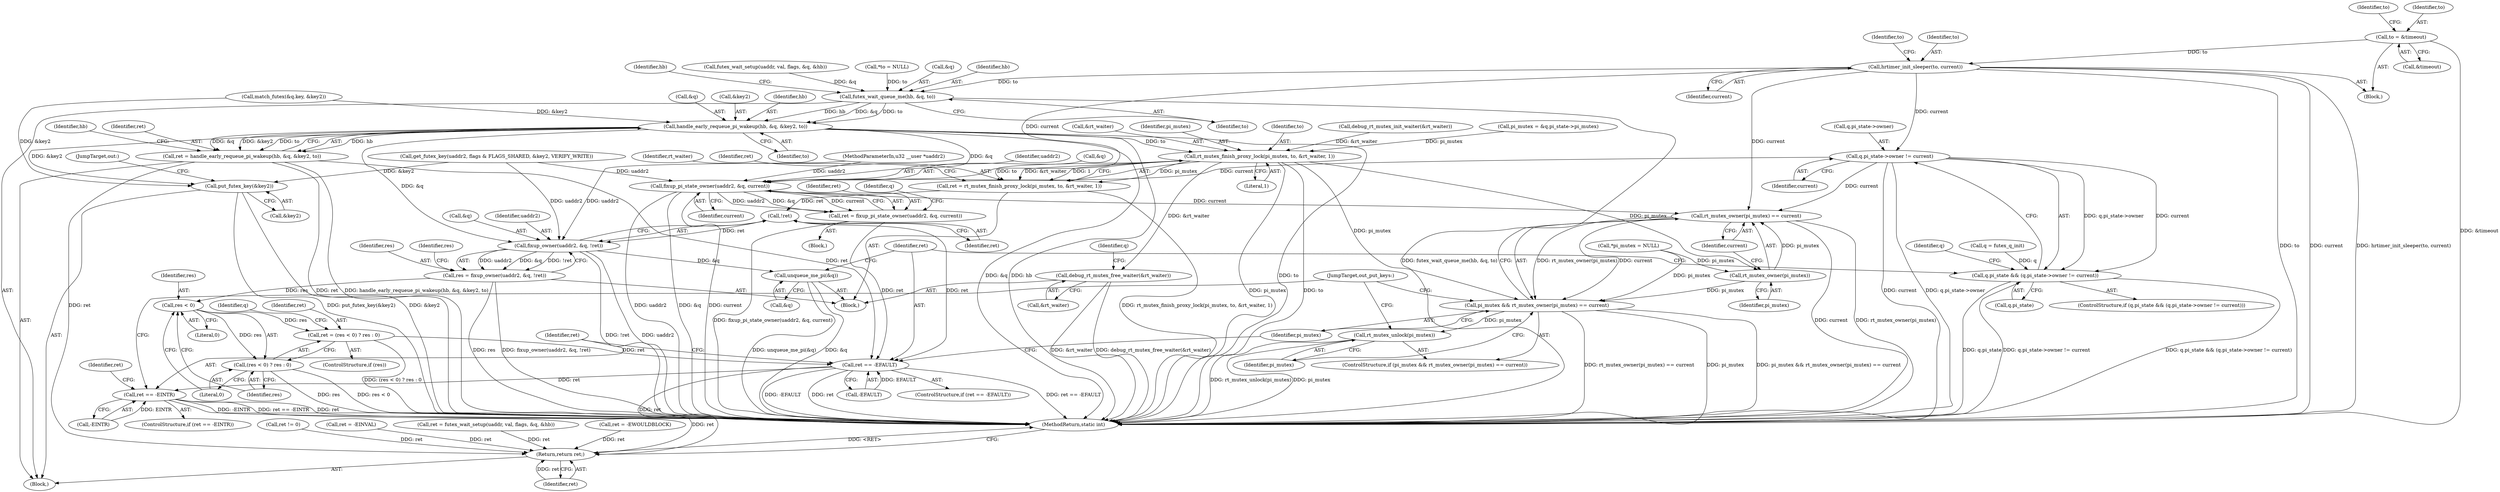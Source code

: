 digraph "0_linux_e9c243a5a6de0be8e584c604d353412584b592f8_0@pointer" {
"1000158" [label="(Call,to = &timeout)"];
"1000174" [label="(Call,hrtimer_init_sleeper(to, current))"];
"1000265" [label="(Call,futex_wait_queue_me(hb, &q, to))"];
"1000277" [label="(Call,handle_early_requeue_pi_wakeup(hb, &q, &key2, to))"];
"1000275" [label="(Call,ret = handle_early_requeue_pi_wakeup(hb, &q, &key2, to))"];
"1000378" [label="(Call,ret == -EFAULT)"];
"1000394" [label="(Call,ret == -EINTR)"];
"1000427" [label="(Return,return ret;)"];
"1000317" [label="(Call,fixup_pi_state_owner(uaddr2, &q, current))"];
"1000315" [label="(Call,ret = fixup_pi_state_owner(uaddr2, &q, current))"];
"1000386" [label="(Call,rt_mutex_owner(pi_mutex) == current)"];
"1000384" [label="(Call,pi_mutex && rt_mutex_owner(pi_mutex) == current)"];
"1000390" [label="(Call,rt_mutex_unlock(pi_mutex))"];
"1000343" [label="(Call,rt_mutex_finish_proxy_lock(pi_mutex, to, &rt_waiter, 1))"];
"1000341" [label="(Call,ret = rt_mutex_finish_proxy_lock(pi_mutex, to, &rt_waiter, 1))"];
"1000362" [label="(Call,!ret)"];
"1000358" [label="(Call,fixup_owner(uaddr2, &q, !ret))"];
"1000356" [label="(Call,res = fixup_owner(uaddr2, &q, !ret))"];
"1000369" [label="(Call,res < 0)"];
"1000366" [label="(Call,ret = (res < 0) ? res : 0)"];
"1000368" [label="(Call,(res < 0) ? res : 0)"];
"1000374" [label="(Call,unqueue_me_pi(&q))"];
"1000349" [label="(Call,debug_rt_mutex_free_waiter(&rt_waiter))"];
"1000387" [label="(Call,rt_mutex_owner(pi_mutex))"];
"1000410" [label="(Call,put_futex_key(&key2))"];
"1000303" [label="(Call,q.pi_state->owner != current)"];
"1000299" [label="(Call,q.pi_state && (q.pi_state->owner != current))"];
"1000385" [label="(Identifier,pi_mutex)"];
"1000128" [label="(Call,*pi_mutex = NULL)"];
"1000315" [label="(Call,ret = fixup_pi_state_owner(uaddr2, &q, current))"];
"1000349" [label="(Call,debug_rt_mutex_free_waiter(&rt_waiter))"];
"1000362" [label="(Call,!ret)"];
"1000273" [label="(Identifier,hb)"];
"1000137" [label="(Call,q = futex_q_init)"];
"1000386" [label="(Call,rt_mutex_owner(pi_mutex) == current)"];
"1000373" [label="(Literal,0)"];
"1000380" [label="(Call,-EFAULT)"];
"1000277" [label="(Call,handle_early_requeue_pi_wakeup(hb, &q, &key2, to))"];
"1000390" [label="(Call,rt_mutex_unlock(pi_mutex))"];
"1000346" [label="(Call,&rt_waiter)"];
"1000217" [label="(Call,ret != 0)"];
"1000410" [label="(Call,put_futex_key(&key2))"];
"1000240" [label="(Call,futex_wait_setup(uaddr, val, flags, &q, &hb))"];
"1000344" [label="(Identifier,pi_mutex)"];
"1000265" [label="(Call,futex_wait_queue_me(hb, &q, to))"];
"1000304" [label="(Call,q.pi_state->owner)"];
"1000275" [label="(Call,ret = handle_early_requeue_pi_wakeup(hb, &q, &key2, to))"];
"1000176" [label="(Identifier,current)"];
"1000313" [label="(Identifier,q)"];
"1000356" [label="(Call,res = fixup_owner(uaddr2, &q, !ret))"];
"1000395" [label="(Identifier,ret)"];
"1000379" [label="(Identifier,ret)"];
"1000123" [label="(Call,*to = NULL)"];
"1000287" [label="(Identifier,hb)"];
"1000321" [label="(Identifier,current)"];
"1000319" [label="(Call,&q)"];
"1000367" [label="(Identifier,ret)"];
"1000252" [label="(Call,match_futex(&q.key, &key2))"];
"1000371" [label="(Literal,0)"];
"1000120" [label="(Block,)"];
"1000119" [label="(MethodParameterIn,u32 __user *uaddr2)"];
"1000309" [label="(Identifier,current)"];
"1000160" [label="(Call,&timeout)"];
"1000375" [label="(Call,&q)"];
"1000341" [label="(Call,ret = rt_mutex_finish_proxy_lock(pi_mutex, to, &rt_waiter, 1))"];
"1000428" [label="(Identifier,ret)"];
"1000400" [label="(Identifier,ret)"];
"1000383" [label="(ControlStructure,if (pi_mutex && rt_mutex_owner(pi_mutex) == current))"];
"1000365" [label="(Identifier,res)"];
"1000343" [label="(Call,rt_mutex_finish_proxy_lock(pi_mutex, to, &rt_waiter, 1))"];
"1000260" [label="(Call,ret = -EINVAL)"];
"1000378" [label="(Call,ret == -EFAULT)"];
"1000310" [label="(Block,)"];
"1000351" [label="(Identifier,rt_waiter)"];
"1000318" [label="(Identifier,uaddr2)"];
"1000279" [label="(Call,&q)"];
"1000348" [label="(Literal,1)"];
"1000387" [label="(Call,rt_mutex_owner(pi_mutex))"];
"1000175" [label="(Identifier,to)"];
"1000370" [label="(Identifier,res)"];
"1000427" [label="(Return,return ret;)"];
"1000345" [label="(Identifier,to)"];
"1000281" [label="(Call,&key2)"];
"1000360" [label="(Call,&q)"];
"1000372" [label="(Identifier,res)"];
"1000157" [label="(Block,)"];
"1000303" [label="(Call,q.pi_state->owner != current)"];
"1000359" [label="(Identifier,uaddr2)"];
"1000354" [label="(Identifier,q)"];
"1000393" [label="(ControlStructure,if (ret == -EINTR))"];
"1000376" [label="(Identifier,q)"];
"1000299" [label="(Call,q.pi_state && (q.pi_state->owner != current))"];
"1000300" [label="(Call,q.pi_state)"];
"1000269" [label="(Identifier,to)"];
"1000358" [label="(Call,fixup_owner(uaddr2, &q, !ret))"];
"1000283" [label="(Identifier,to)"];
"1000368" [label="(Call,(res < 0) ? res : 0)"];
"1000174" [label="(Call,hrtimer_init_sleeper(to, current))"];
"1000276" [label="(Identifier,ret)"];
"1000317" [label="(Call,fixup_pi_state_owner(uaddr2, &q, current))"];
"1000394" [label="(Call,ret == -EINTR)"];
"1000158" [label="(Call,to = &timeout)"];
"1000403" [label="(JumpTarget,out_put_keys:)"];
"1000389" [label="(Identifier,current)"];
"1000384" [label="(Call,pi_mutex && rt_mutex_owner(pi_mutex) == current)"];
"1000342" [label="(Identifier,ret)"];
"1000324" [label="(Identifier,q)"];
"1000369" [label="(Call,res < 0)"];
"1000364" [label="(ControlStructure,if (res))"];
"1000278" [label="(Identifier,hb)"];
"1000327" [label="(Block,)"];
"1000388" [label="(Identifier,pi_mutex)"];
"1000413" [label="(JumpTarget,out:)"];
"1000374" [label="(Call,unqueue_me_pi(&q))"];
"1000316" [label="(Identifier,ret)"];
"1000267" [label="(Call,&q)"];
"1000411" [label="(Call,&key2)"];
"1000180" [label="(Identifier,to)"];
"1000165" [label="(Identifier,to)"];
"1000298" [label="(ControlStructure,if (q.pi_state && (q.pi_state->owner != current)))"];
"1000391" [label="(Identifier,pi_mutex)"];
"1000396" [label="(Call,-EINTR)"];
"1000266" [label="(Identifier,hb)"];
"1000207" [label="(Call,get_futex_key(uaddr2, flags & FLAGS_SHARED, &key2, VERIFY_WRITE))"];
"1000159" [label="(Identifier,to)"];
"1000187" [label="(Call,debug_rt_mutex_init_waiter(&rt_waiter))"];
"1000377" [label="(ControlStructure,if (ret == -EFAULT))"];
"1000429" [label="(MethodReturn,static int)"];
"1000350" [label="(Call,&rt_waiter)"];
"1000238" [label="(Call,ret = futex_wait_setup(uaddr, val, flags, &q, &hb))"];
"1000399" [label="(Call,ret = -EWOULDBLOCK)"];
"1000357" [label="(Identifier,res)"];
"1000333" [label="(Call,pi_mutex = &q.pi_state->pi_mutex)"];
"1000363" [label="(Identifier,ret)"];
"1000366" [label="(Call,ret = (res < 0) ? res : 0)"];
"1000158" -> "1000157"  [label="AST: "];
"1000158" -> "1000160"  [label="CFG: "];
"1000159" -> "1000158"  [label="AST: "];
"1000160" -> "1000158"  [label="AST: "];
"1000165" -> "1000158"  [label="CFG: "];
"1000158" -> "1000429"  [label="DDG: &timeout"];
"1000158" -> "1000174"  [label="DDG: to"];
"1000174" -> "1000157"  [label="AST: "];
"1000174" -> "1000176"  [label="CFG: "];
"1000175" -> "1000174"  [label="AST: "];
"1000176" -> "1000174"  [label="AST: "];
"1000180" -> "1000174"  [label="CFG: "];
"1000174" -> "1000429"  [label="DDG: current"];
"1000174" -> "1000429"  [label="DDG: hrtimer_init_sleeper(to, current)"];
"1000174" -> "1000429"  [label="DDG: to"];
"1000174" -> "1000265"  [label="DDG: to"];
"1000174" -> "1000303"  [label="DDG: current"];
"1000174" -> "1000317"  [label="DDG: current"];
"1000174" -> "1000386"  [label="DDG: current"];
"1000265" -> "1000120"  [label="AST: "];
"1000265" -> "1000269"  [label="CFG: "];
"1000266" -> "1000265"  [label="AST: "];
"1000267" -> "1000265"  [label="AST: "];
"1000269" -> "1000265"  [label="AST: "];
"1000273" -> "1000265"  [label="CFG: "];
"1000265" -> "1000429"  [label="DDG: futex_wait_queue_me(hb, &q, to)"];
"1000240" -> "1000265"  [label="DDG: &q"];
"1000123" -> "1000265"  [label="DDG: to"];
"1000265" -> "1000277"  [label="DDG: hb"];
"1000265" -> "1000277"  [label="DDG: &q"];
"1000265" -> "1000277"  [label="DDG: to"];
"1000277" -> "1000275"  [label="AST: "];
"1000277" -> "1000283"  [label="CFG: "];
"1000278" -> "1000277"  [label="AST: "];
"1000279" -> "1000277"  [label="AST: "];
"1000281" -> "1000277"  [label="AST: "];
"1000283" -> "1000277"  [label="AST: "];
"1000275" -> "1000277"  [label="CFG: "];
"1000277" -> "1000429"  [label="DDG: hb"];
"1000277" -> "1000429"  [label="DDG: to"];
"1000277" -> "1000429"  [label="DDG: &q"];
"1000277" -> "1000275"  [label="DDG: hb"];
"1000277" -> "1000275"  [label="DDG: &q"];
"1000277" -> "1000275"  [label="DDG: &key2"];
"1000277" -> "1000275"  [label="DDG: to"];
"1000252" -> "1000277"  [label="DDG: &key2"];
"1000277" -> "1000317"  [label="DDG: &q"];
"1000277" -> "1000343"  [label="DDG: to"];
"1000277" -> "1000358"  [label="DDG: &q"];
"1000277" -> "1000410"  [label="DDG: &key2"];
"1000275" -> "1000120"  [label="AST: "];
"1000276" -> "1000275"  [label="AST: "];
"1000287" -> "1000275"  [label="CFG: "];
"1000275" -> "1000429"  [label="DDG: ret"];
"1000275" -> "1000429"  [label="DDG: handle_early_requeue_pi_wakeup(hb, &q, &key2, to)"];
"1000275" -> "1000378"  [label="DDG: ret"];
"1000275" -> "1000427"  [label="DDG: ret"];
"1000378" -> "1000377"  [label="AST: "];
"1000378" -> "1000380"  [label="CFG: "];
"1000379" -> "1000378"  [label="AST: "];
"1000380" -> "1000378"  [label="AST: "];
"1000385" -> "1000378"  [label="CFG: "];
"1000395" -> "1000378"  [label="CFG: "];
"1000378" -> "1000429"  [label="DDG: -EFAULT"];
"1000378" -> "1000429"  [label="DDG: ret"];
"1000378" -> "1000429"  [label="DDG: ret == -EFAULT"];
"1000315" -> "1000378"  [label="DDG: ret"];
"1000366" -> "1000378"  [label="DDG: ret"];
"1000362" -> "1000378"  [label="DDG: ret"];
"1000380" -> "1000378"  [label="DDG: EFAULT"];
"1000378" -> "1000394"  [label="DDG: ret"];
"1000378" -> "1000427"  [label="DDG: ret"];
"1000394" -> "1000393"  [label="AST: "];
"1000394" -> "1000396"  [label="CFG: "];
"1000395" -> "1000394"  [label="AST: "];
"1000396" -> "1000394"  [label="AST: "];
"1000400" -> "1000394"  [label="CFG: "];
"1000403" -> "1000394"  [label="CFG: "];
"1000394" -> "1000429"  [label="DDG: -EINTR"];
"1000394" -> "1000429"  [label="DDG: ret == -EINTR"];
"1000394" -> "1000429"  [label="DDG: ret"];
"1000396" -> "1000394"  [label="DDG: EINTR"];
"1000394" -> "1000427"  [label="DDG: ret"];
"1000427" -> "1000120"  [label="AST: "];
"1000427" -> "1000428"  [label="CFG: "];
"1000428" -> "1000427"  [label="AST: "];
"1000429" -> "1000427"  [label="CFG: "];
"1000427" -> "1000429"  [label="DDG: <RET>"];
"1000428" -> "1000427"  [label="DDG: ret"];
"1000238" -> "1000427"  [label="DDG: ret"];
"1000399" -> "1000427"  [label="DDG: ret"];
"1000260" -> "1000427"  [label="DDG: ret"];
"1000217" -> "1000427"  [label="DDG: ret"];
"1000317" -> "1000315"  [label="AST: "];
"1000317" -> "1000321"  [label="CFG: "];
"1000318" -> "1000317"  [label="AST: "];
"1000319" -> "1000317"  [label="AST: "];
"1000321" -> "1000317"  [label="AST: "];
"1000315" -> "1000317"  [label="CFG: "];
"1000317" -> "1000429"  [label="DDG: uaddr2"];
"1000317" -> "1000429"  [label="DDG: &q"];
"1000317" -> "1000429"  [label="DDG: current"];
"1000317" -> "1000315"  [label="DDG: uaddr2"];
"1000317" -> "1000315"  [label="DDG: &q"];
"1000317" -> "1000315"  [label="DDG: current"];
"1000207" -> "1000317"  [label="DDG: uaddr2"];
"1000119" -> "1000317"  [label="DDG: uaddr2"];
"1000303" -> "1000317"  [label="DDG: current"];
"1000317" -> "1000386"  [label="DDG: current"];
"1000315" -> "1000310"  [label="AST: "];
"1000316" -> "1000315"  [label="AST: "];
"1000324" -> "1000315"  [label="CFG: "];
"1000315" -> "1000429"  [label="DDG: fixup_pi_state_owner(uaddr2, &q, current)"];
"1000386" -> "1000384"  [label="AST: "];
"1000386" -> "1000389"  [label="CFG: "];
"1000387" -> "1000386"  [label="AST: "];
"1000389" -> "1000386"  [label="AST: "];
"1000384" -> "1000386"  [label="CFG: "];
"1000386" -> "1000429"  [label="DDG: current"];
"1000386" -> "1000429"  [label="DDG: rt_mutex_owner(pi_mutex)"];
"1000386" -> "1000384"  [label="DDG: rt_mutex_owner(pi_mutex)"];
"1000386" -> "1000384"  [label="DDG: current"];
"1000387" -> "1000386"  [label="DDG: pi_mutex"];
"1000303" -> "1000386"  [label="DDG: current"];
"1000384" -> "1000383"  [label="AST: "];
"1000384" -> "1000385"  [label="CFG: "];
"1000385" -> "1000384"  [label="AST: "];
"1000391" -> "1000384"  [label="CFG: "];
"1000403" -> "1000384"  [label="CFG: "];
"1000384" -> "1000429"  [label="DDG: pi_mutex && rt_mutex_owner(pi_mutex) == current"];
"1000384" -> "1000429"  [label="DDG: rt_mutex_owner(pi_mutex) == current"];
"1000384" -> "1000429"  [label="DDG: pi_mutex"];
"1000343" -> "1000384"  [label="DDG: pi_mutex"];
"1000128" -> "1000384"  [label="DDG: pi_mutex"];
"1000387" -> "1000384"  [label="DDG: pi_mutex"];
"1000384" -> "1000390"  [label="DDG: pi_mutex"];
"1000390" -> "1000383"  [label="AST: "];
"1000390" -> "1000391"  [label="CFG: "];
"1000391" -> "1000390"  [label="AST: "];
"1000403" -> "1000390"  [label="CFG: "];
"1000390" -> "1000429"  [label="DDG: rt_mutex_unlock(pi_mutex)"];
"1000390" -> "1000429"  [label="DDG: pi_mutex"];
"1000343" -> "1000341"  [label="AST: "];
"1000343" -> "1000348"  [label="CFG: "];
"1000344" -> "1000343"  [label="AST: "];
"1000345" -> "1000343"  [label="AST: "];
"1000346" -> "1000343"  [label="AST: "];
"1000348" -> "1000343"  [label="AST: "];
"1000341" -> "1000343"  [label="CFG: "];
"1000343" -> "1000429"  [label="DDG: pi_mutex"];
"1000343" -> "1000429"  [label="DDG: to"];
"1000343" -> "1000341"  [label="DDG: pi_mutex"];
"1000343" -> "1000341"  [label="DDG: to"];
"1000343" -> "1000341"  [label="DDG: &rt_waiter"];
"1000343" -> "1000341"  [label="DDG: 1"];
"1000333" -> "1000343"  [label="DDG: pi_mutex"];
"1000187" -> "1000343"  [label="DDG: &rt_waiter"];
"1000343" -> "1000349"  [label="DDG: &rt_waiter"];
"1000343" -> "1000387"  [label="DDG: pi_mutex"];
"1000341" -> "1000327"  [label="AST: "];
"1000342" -> "1000341"  [label="AST: "];
"1000351" -> "1000341"  [label="CFG: "];
"1000341" -> "1000429"  [label="DDG: rt_mutex_finish_proxy_lock(pi_mutex, to, &rt_waiter, 1)"];
"1000341" -> "1000362"  [label="DDG: ret"];
"1000362" -> "1000358"  [label="AST: "];
"1000362" -> "1000363"  [label="CFG: "];
"1000363" -> "1000362"  [label="AST: "];
"1000358" -> "1000362"  [label="CFG: "];
"1000362" -> "1000358"  [label="DDG: ret"];
"1000358" -> "1000356"  [label="AST: "];
"1000359" -> "1000358"  [label="AST: "];
"1000360" -> "1000358"  [label="AST: "];
"1000356" -> "1000358"  [label="CFG: "];
"1000358" -> "1000429"  [label="DDG: !ret"];
"1000358" -> "1000429"  [label="DDG: uaddr2"];
"1000358" -> "1000356"  [label="DDG: uaddr2"];
"1000358" -> "1000356"  [label="DDG: &q"];
"1000358" -> "1000356"  [label="DDG: !ret"];
"1000207" -> "1000358"  [label="DDG: uaddr2"];
"1000119" -> "1000358"  [label="DDG: uaddr2"];
"1000358" -> "1000374"  [label="DDG: &q"];
"1000356" -> "1000327"  [label="AST: "];
"1000357" -> "1000356"  [label="AST: "];
"1000365" -> "1000356"  [label="CFG: "];
"1000356" -> "1000429"  [label="DDG: res"];
"1000356" -> "1000429"  [label="DDG: fixup_owner(uaddr2, &q, !ret)"];
"1000356" -> "1000369"  [label="DDG: res"];
"1000369" -> "1000368"  [label="AST: "];
"1000369" -> "1000371"  [label="CFG: "];
"1000370" -> "1000369"  [label="AST: "];
"1000371" -> "1000369"  [label="AST: "];
"1000372" -> "1000369"  [label="CFG: "];
"1000373" -> "1000369"  [label="CFG: "];
"1000369" -> "1000366"  [label="DDG: res"];
"1000369" -> "1000368"  [label="DDG: res"];
"1000366" -> "1000364"  [label="AST: "];
"1000366" -> "1000368"  [label="CFG: "];
"1000367" -> "1000366"  [label="AST: "];
"1000368" -> "1000366"  [label="AST: "];
"1000376" -> "1000366"  [label="CFG: "];
"1000366" -> "1000429"  [label="DDG: (res < 0) ? res : 0"];
"1000368" -> "1000372"  [label="CFG: "];
"1000368" -> "1000373"  [label="CFG: "];
"1000372" -> "1000368"  [label="AST: "];
"1000373" -> "1000368"  [label="AST: "];
"1000368" -> "1000429"  [label="DDG: res < 0"];
"1000368" -> "1000429"  [label="DDG: res"];
"1000374" -> "1000327"  [label="AST: "];
"1000374" -> "1000375"  [label="CFG: "];
"1000375" -> "1000374"  [label="AST: "];
"1000379" -> "1000374"  [label="CFG: "];
"1000374" -> "1000429"  [label="DDG: &q"];
"1000374" -> "1000429"  [label="DDG: unqueue_me_pi(&q)"];
"1000349" -> "1000327"  [label="AST: "];
"1000349" -> "1000350"  [label="CFG: "];
"1000350" -> "1000349"  [label="AST: "];
"1000354" -> "1000349"  [label="CFG: "];
"1000349" -> "1000429"  [label="DDG: debug_rt_mutex_free_waiter(&rt_waiter)"];
"1000349" -> "1000429"  [label="DDG: &rt_waiter"];
"1000387" -> "1000388"  [label="CFG: "];
"1000388" -> "1000387"  [label="AST: "];
"1000389" -> "1000387"  [label="CFG: "];
"1000128" -> "1000387"  [label="DDG: pi_mutex"];
"1000410" -> "1000120"  [label="AST: "];
"1000410" -> "1000411"  [label="CFG: "];
"1000411" -> "1000410"  [label="AST: "];
"1000413" -> "1000410"  [label="CFG: "];
"1000410" -> "1000429"  [label="DDG: &key2"];
"1000410" -> "1000429"  [label="DDG: put_futex_key(&key2)"];
"1000252" -> "1000410"  [label="DDG: &key2"];
"1000207" -> "1000410"  [label="DDG: &key2"];
"1000303" -> "1000299"  [label="AST: "];
"1000303" -> "1000309"  [label="CFG: "];
"1000304" -> "1000303"  [label="AST: "];
"1000309" -> "1000303"  [label="AST: "];
"1000299" -> "1000303"  [label="CFG: "];
"1000303" -> "1000429"  [label="DDG: current"];
"1000303" -> "1000429"  [label="DDG: q.pi_state->owner"];
"1000303" -> "1000299"  [label="DDG: q.pi_state->owner"];
"1000303" -> "1000299"  [label="DDG: current"];
"1000299" -> "1000298"  [label="AST: "];
"1000299" -> "1000300"  [label="CFG: "];
"1000300" -> "1000299"  [label="AST: "];
"1000313" -> "1000299"  [label="CFG: "];
"1000379" -> "1000299"  [label="CFG: "];
"1000299" -> "1000429"  [label="DDG: q.pi_state->owner != current"];
"1000299" -> "1000429"  [label="DDG: q.pi_state && (q.pi_state->owner != current)"];
"1000299" -> "1000429"  [label="DDG: q.pi_state"];
"1000137" -> "1000299"  [label="DDG: q"];
}
